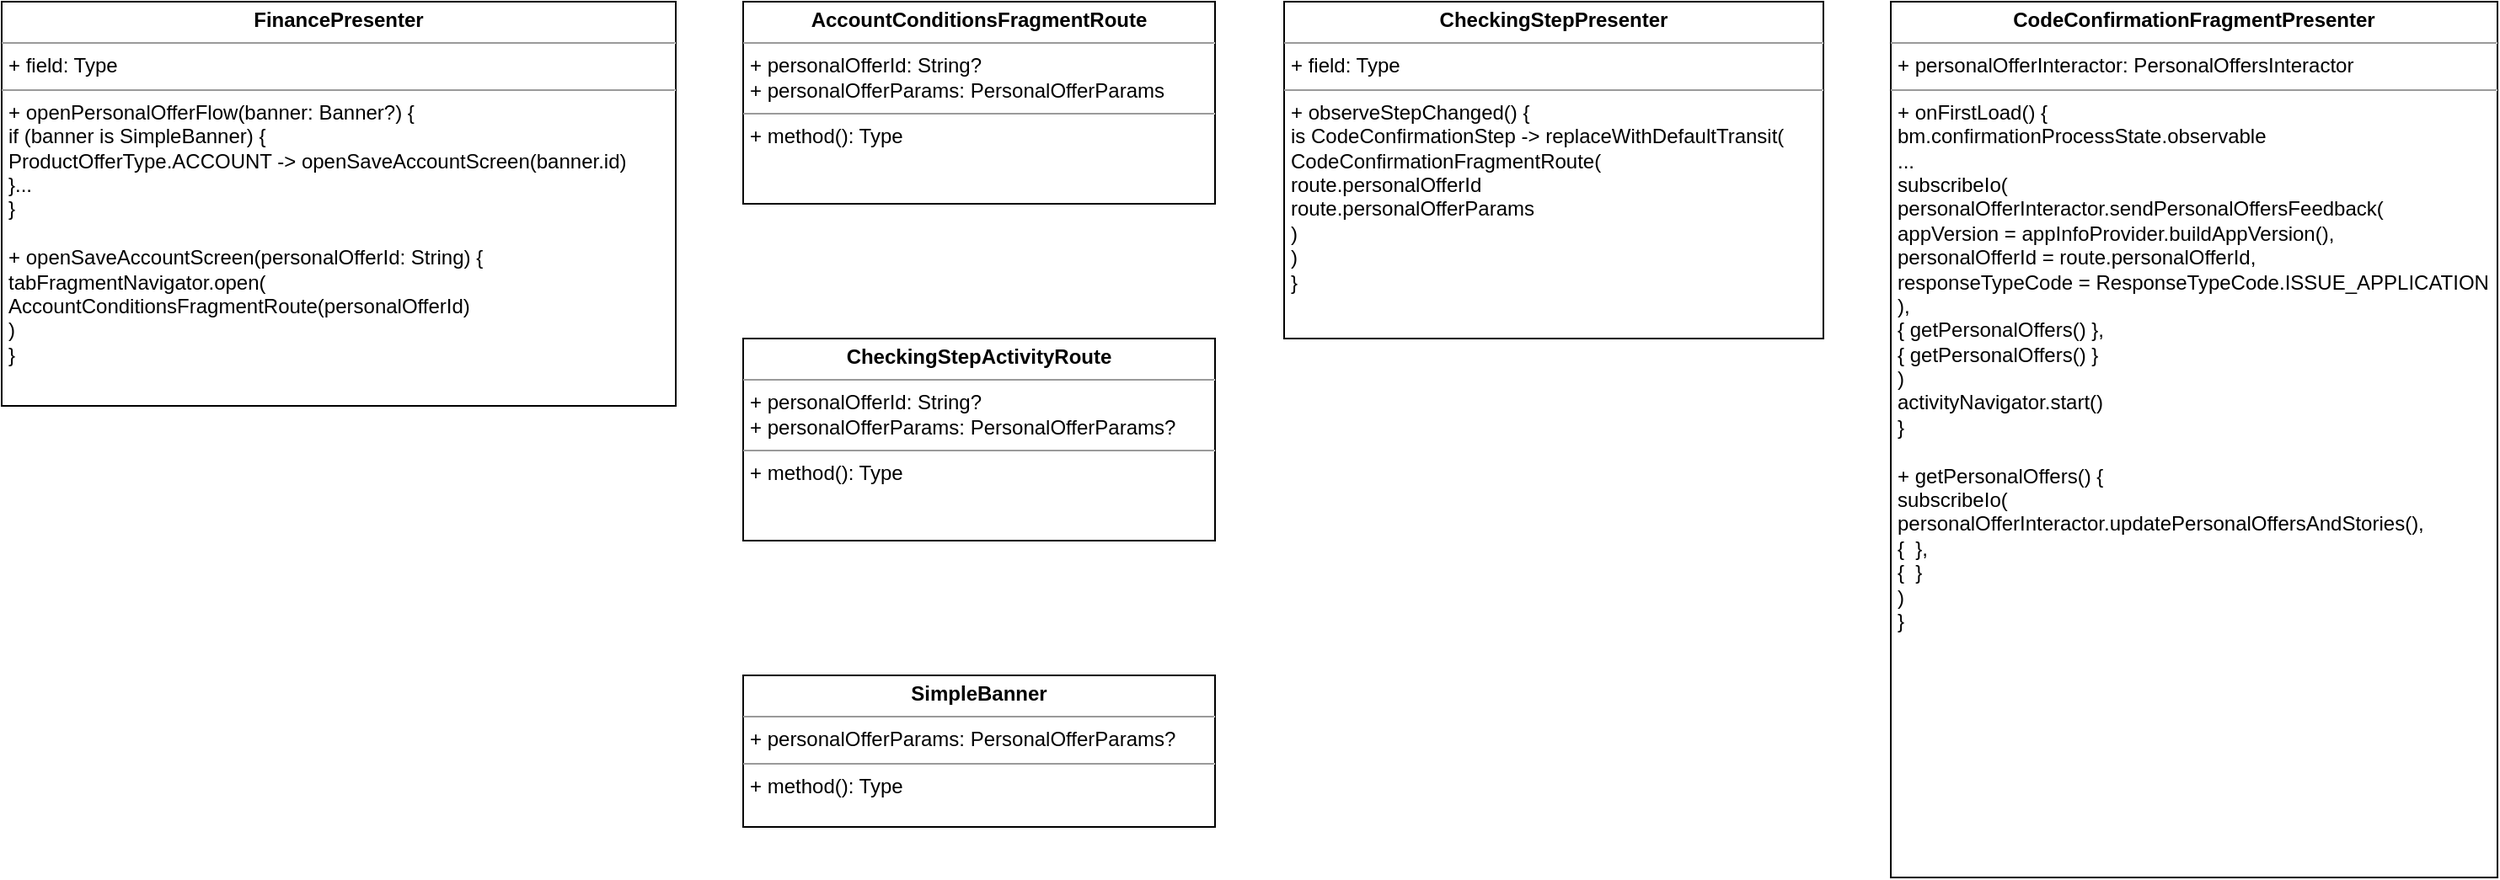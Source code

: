 <mxfile version="20.1.1" type="github">
  <diagram id="388evJ7L-WMi9SXEFM6U" name="Page-1">
    <mxGraphModel dx="701" dy="474" grid="1" gridSize="10" guides="1" tooltips="1" connect="1" arrows="1" fold="1" page="1" pageScale="1" pageWidth="827" pageHeight="1169" math="0" shadow="0">
      <root>
        <mxCell id="0" />
        <mxCell id="1" parent="0" />
        <mxCell id="SASC6l92C_m0x09RPi69-1" value="&lt;p style=&quot;margin:0px;margin-top:4px;text-align:center;&quot;&gt;&lt;b&gt;FinancePresenter&lt;/b&gt;&lt;/p&gt;&lt;hr size=&quot;1&quot;&gt;&lt;p style=&quot;margin:0px;margin-left:4px;&quot;&gt;+ field: Type&lt;/p&gt;&lt;hr size=&quot;1&quot;&gt;&lt;p style=&quot;margin:0px;margin-left:4px;&quot;&gt;+ openPersonalOfferFlow(banner: Banner?) {&lt;/p&gt;&lt;p style=&quot;margin:0px;margin-left:4px;&quot;&gt;if (banner is SimpleBanner) {&lt;/p&gt;&lt;p style=&quot;margin:0px;margin-left:4px;&quot;&gt;ProductOfferType.ACCOUNT -&amp;gt; openSaveAccountScreen(banner.id)&lt;br&gt;&lt;/p&gt;&lt;p style=&quot;margin:0px;margin-left:4px;&quot;&gt;}...&lt;br&gt;&lt;/p&gt;&lt;p style=&quot;margin:0px;margin-left:4px;&quot;&gt;}&lt;/p&gt;&lt;p style=&quot;margin:0px;margin-left:4px;&quot;&gt;&lt;br&gt;&lt;/p&gt;&lt;p style=&quot;margin:0px;margin-left:4px;&quot;&gt;+ openSaveAccountScreen(personalOfferId: String) {&lt;/p&gt;&lt;p style=&quot;margin:0px;margin-left:4px;&quot;&gt;tabFragmentNavigator.open(&lt;/p&gt;&lt;p style=&quot;margin:0px;margin-left:4px;&quot;&gt;AccountConditionsFragmentRoute(personalOfferId)&lt;/p&gt;&lt;p style=&quot;margin:0px;margin-left:4px;&quot;&gt;)&lt;br&gt;&lt;/p&gt;&lt;p style=&quot;margin:0px;margin-left:4px;&quot;&gt;}&lt;br&gt;&lt;/p&gt;" style="verticalAlign=top;align=left;overflow=fill;fontSize=12;fontFamily=Helvetica;html=1;" parent="1" vertex="1">
          <mxGeometry x="120" y="120" width="400" height="240" as="geometry" />
        </mxCell>
        <mxCell id="SASC6l92C_m0x09RPi69-2" value="&lt;p style=&quot;margin:0px;margin-top:4px;text-align:center;&quot;&gt;&lt;b&gt;CodeConfirmationFragmentPresenter&lt;/b&gt;&lt;/p&gt;&lt;hr size=&quot;1&quot;&gt;&lt;p style=&quot;margin:0px;margin-left:4px;&quot;&gt;+ personalOfferInteractor: PersonalOffersInteractor&lt;br&gt;&lt;/p&gt;&lt;hr size=&quot;1&quot;&gt;&lt;p style=&quot;margin:0px;margin-left:4px;&quot;&gt;+ onFirstLoad() {&lt;/p&gt;&lt;p style=&quot;margin:0px;margin-left:4px;&quot;&gt;bm.confirmationProcessState.observable&lt;/p&gt;&lt;p style=&quot;margin:0px;margin-left:4px;&quot;&gt;...&lt;/p&gt;&lt;p style=&quot;margin:0px;margin-left:4px;&quot;&gt;subscribeIo(&lt;/p&gt;&lt;p style=&quot;margin:0px;margin-left:4px;&quot;&gt;personalOfferInteractor.sendPersonalOffersFeedback(&lt;/p&gt;&lt;p style=&quot;margin:0px;margin-left:4px;&quot;&gt;appVersion = appInfoProvider.buildAppVersion(),&lt;/p&gt;&lt;p style=&quot;margin:0px;margin-left:4px;&quot;&gt;personalOfferId = route.personalOfferId,&lt;/p&gt;&lt;p style=&quot;margin:0px;margin-left:4px;&quot;&gt;responseTypeCode = ResponseTypeCode.ISSUE_APPLICATION&lt;br&gt;&lt;/p&gt;&lt;p style=&quot;margin:0px;margin-left:4px;&quot;&gt;),&lt;/p&gt;&lt;p style=&quot;margin:0px;margin-left:4px;&quot;&gt;{ getPersonalOffers() },&lt;/p&gt;&lt;p style=&quot;margin:0px;margin-left:4px;&quot;&gt;{ getPersonalOffers() }&lt;br&gt;&lt;/p&gt;&lt;p style=&quot;margin:0px;margin-left:4px;&quot;&gt;)&lt;br&gt;&lt;/p&gt;&lt;p style=&quot;margin:0px;margin-left:4px;&quot;&gt;activityNavigator.start()&lt;br&gt;&lt;/p&gt;&lt;p style=&quot;margin:0px;margin-left:4px;&quot;&gt;}&lt;/p&gt;&lt;p style=&quot;margin:0px;margin-left:4px;&quot;&gt;&lt;br&gt;&lt;/p&gt;&lt;p style=&quot;margin:0px;margin-left:4px;&quot;&gt;+ getPersonalOffers() {&lt;/p&gt;&lt;p style=&quot;margin:0px;margin-left:4px;&quot;&gt;subscribeIo(&lt;/p&gt;&lt;p style=&quot;margin:0px;margin-left:4px;&quot;&gt;personalOfferInteractor.updatePersonalOffersAndStories(),&lt;/p&gt;&lt;p style=&quot;margin:0px;margin-left:4px;&quot;&gt;{&amp;nbsp; },&lt;/p&gt;&lt;p style=&quot;margin:0px;margin-left:4px;&quot;&gt;{&amp;nbsp; }&lt;br&gt;&lt;/p&gt;&lt;p style=&quot;margin:0px;margin-left:4px;&quot;&gt;)&lt;br&gt;&lt;/p&gt;&lt;p style=&quot;margin:0px;margin-left:4px;&quot;&gt;}&lt;br&gt;&lt;/p&gt;" style="verticalAlign=top;align=left;overflow=fill;fontSize=12;fontFamily=Helvetica;html=1;" parent="1" vertex="1">
          <mxGeometry x="1241" y="120" width="360" height="520" as="geometry" />
        </mxCell>
        <mxCell id="SASC6l92C_m0x09RPi69-3" value="&lt;p style=&quot;margin:0px;margin-top:4px;text-align:center;&quot;&gt;&lt;b&gt;AccountConditionsFragmentRoute&lt;/b&gt;&lt;/p&gt;&lt;hr size=&quot;1&quot;&gt;&lt;p style=&quot;margin:0px;margin-left:4px;&quot;&gt;+ personalOfferId: String?&lt;/p&gt;&lt;p style=&quot;margin:0px;margin-left:4px;&quot;&gt;+ personalOfferParams: PersonalOfferParams&lt;br&gt;&lt;/p&gt;&lt;hr size=&quot;1&quot;&gt;&lt;p style=&quot;margin:0px;margin-left:4px;&quot;&gt;+ method(): Type&lt;/p&gt;" style="verticalAlign=top;align=left;overflow=fill;fontSize=12;fontFamily=Helvetica;html=1;" parent="1" vertex="1">
          <mxGeometry x="560" y="120" width="280" height="120" as="geometry" />
        </mxCell>
        <mxCell id="SASC6l92C_m0x09RPi69-4" value="&lt;p style=&quot;margin:0px;margin-top:4px;text-align:center;&quot;&gt;&lt;b&gt;CheckingStepActivityRoute&lt;/b&gt;&lt;/p&gt;&lt;hr size=&quot;1&quot;&gt;&lt;p style=&quot;margin:0px;margin-left:4px;&quot;&gt;+ personalOfferId: String?&lt;/p&gt;&lt;p style=&quot;margin:0px;margin-left:4px;&quot;&gt;+ personalOfferParams: PersonalOfferParams?&lt;br&gt;&lt;/p&gt;&lt;hr size=&quot;1&quot;&gt;&lt;p style=&quot;margin:0px;margin-left:4px;&quot;&gt;+ method(): Type&lt;/p&gt;" style="verticalAlign=top;align=left;overflow=fill;fontSize=12;fontFamily=Helvetica;html=1;" parent="1" vertex="1">
          <mxGeometry x="560" y="320" width="280" height="120" as="geometry" />
        </mxCell>
        <mxCell id="SASC6l92C_m0x09RPi69-5" value="&lt;p style=&quot;margin:0px;margin-top:4px;text-align:center;&quot;&gt;&lt;b&gt;CheckingStepPresenter&lt;/b&gt;&lt;/p&gt;&lt;hr size=&quot;1&quot;&gt;&lt;p style=&quot;margin:0px;margin-left:4px;&quot;&gt;+ field: Type&lt;/p&gt;&lt;hr size=&quot;1&quot;&gt;&lt;p style=&quot;margin:0px;margin-left:4px;&quot;&gt;+ observeStepChanged() {&lt;/p&gt;&lt;p style=&quot;margin:0px;margin-left:4px;&quot;&gt;is CodeConfirmationStep -&amp;gt; replaceWithDefaultTransit(&lt;/p&gt;&lt;p style=&quot;margin:0px;margin-left:4px;&quot;&gt;CodeConfirmationFragmentRoute(&lt;/p&gt;&lt;p style=&quot;margin:0px;margin-left:4px;&quot;&gt;route.personalOfferId&lt;/p&gt;&lt;p style=&quot;margin:0px;margin-left:4px;&quot;&gt;route.personalOfferParams&lt;br&gt;&lt;/p&gt;&lt;p style=&quot;margin:0px;margin-left:4px;&quot;&gt;)&lt;br&gt;&lt;/p&gt;&lt;p style=&quot;margin:0px;margin-left:4px;&quot;&gt;)&lt;br&gt;&lt;/p&gt;&lt;p style=&quot;margin:0px;margin-left:4px;&quot;&gt;}&lt;br&gt;&lt;/p&gt;" style="verticalAlign=top;align=left;overflow=fill;fontSize=12;fontFamily=Helvetica;html=1;" parent="1" vertex="1">
          <mxGeometry x="881" y="120" width="320" height="200" as="geometry" />
        </mxCell>
        <mxCell id="vjr38jkIV8c9SoQTynum-1" value="&lt;p style=&quot;margin:0px;margin-top:4px;text-align:center;&quot;&gt;&lt;b&gt;SimpleBanner&lt;/b&gt;&lt;/p&gt;&lt;hr size=&quot;1&quot;&gt;&lt;p style=&quot;margin:0px;margin-left:4px;&quot;&gt;+ personalOfferParams: PersonalOfferParams?&lt;br&gt;&lt;/p&gt;&lt;hr size=&quot;1&quot;&gt;&lt;p style=&quot;margin:0px;margin-left:4px;&quot;&gt;+ method(): Type&lt;/p&gt;" style="verticalAlign=top;align=left;overflow=fill;fontSize=12;fontFamily=Helvetica;html=1;" vertex="1" parent="1">
          <mxGeometry x="560" y="520" width="280" height="90" as="geometry" />
        </mxCell>
      </root>
    </mxGraphModel>
  </diagram>
</mxfile>
